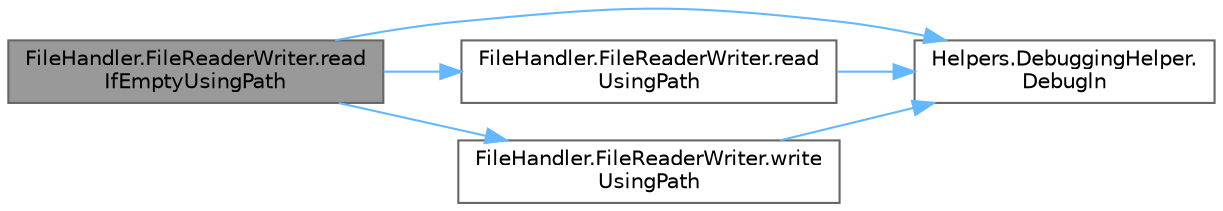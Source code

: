digraph "FileHandler.FileReaderWriter.readIfEmptyUsingPath"
{
 // LATEX_PDF_SIZE
  bgcolor="transparent";
  edge [fontname=Helvetica,fontsize=10,labelfontname=Helvetica,labelfontsize=10];
  node [fontname=Helvetica,fontsize=10,shape=box,height=0.2,width=0.4];
  rankdir="LR";
  Node1 [id="Node000001",label="FileHandler.FileReaderWriter.read\lIfEmptyUsingPath",height=0.2,width=0.4,color="gray40", fillcolor="grey60", style="filled", fontcolor="black",tooltip=" "];
  Node1 -> Node2 [id="edge1_Node000001_Node000002",color="steelblue1",style="solid",tooltip=" "];
  Node2 [id="Node000002",label="Helpers.DebuggingHelper.\lDebugln",height=0.2,width=0.4,color="grey40", fillcolor="white", style="filled",URL="$class_helpers_1_1_debugging_helper.html#ac446f43e6c9df2e528e55c235b25cd6c",tooltip=" "];
  Node1 -> Node3 [id="edge2_Node000001_Node000003",color="steelblue1",style="solid",tooltip=" "];
  Node3 [id="Node000003",label="FileHandler.FileReaderWriter.read\lUsingPath",height=0.2,width=0.4,color="grey40", fillcolor="white", style="filled",URL="$class_file_handler_1_1_file_reader_writer.html#a666bad00402425600c8859afe66f9266",tooltip=" "];
  Node3 -> Node2 [id="edge3_Node000003_Node000002",color="steelblue1",style="solid",tooltip=" "];
  Node1 -> Node4 [id="edge4_Node000001_Node000004",color="steelblue1",style="solid",tooltip=" "];
  Node4 [id="Node000004",label="FileHandler.FileReaderWriter.write\lUsingPath",height=0.2,width=0.4,color="grey40", fillcolor="white", style="filled",URL="$class_file_handler_1_1_file_reader_writer.html#a950a54620ce2588c0baa4e4bfc4e32fa",tooltip=" "];
  Node4 -> Node2 [id="edge5_Node000004_Node000002",color="steelblue1",style="solid",tooltip=" "];
}
